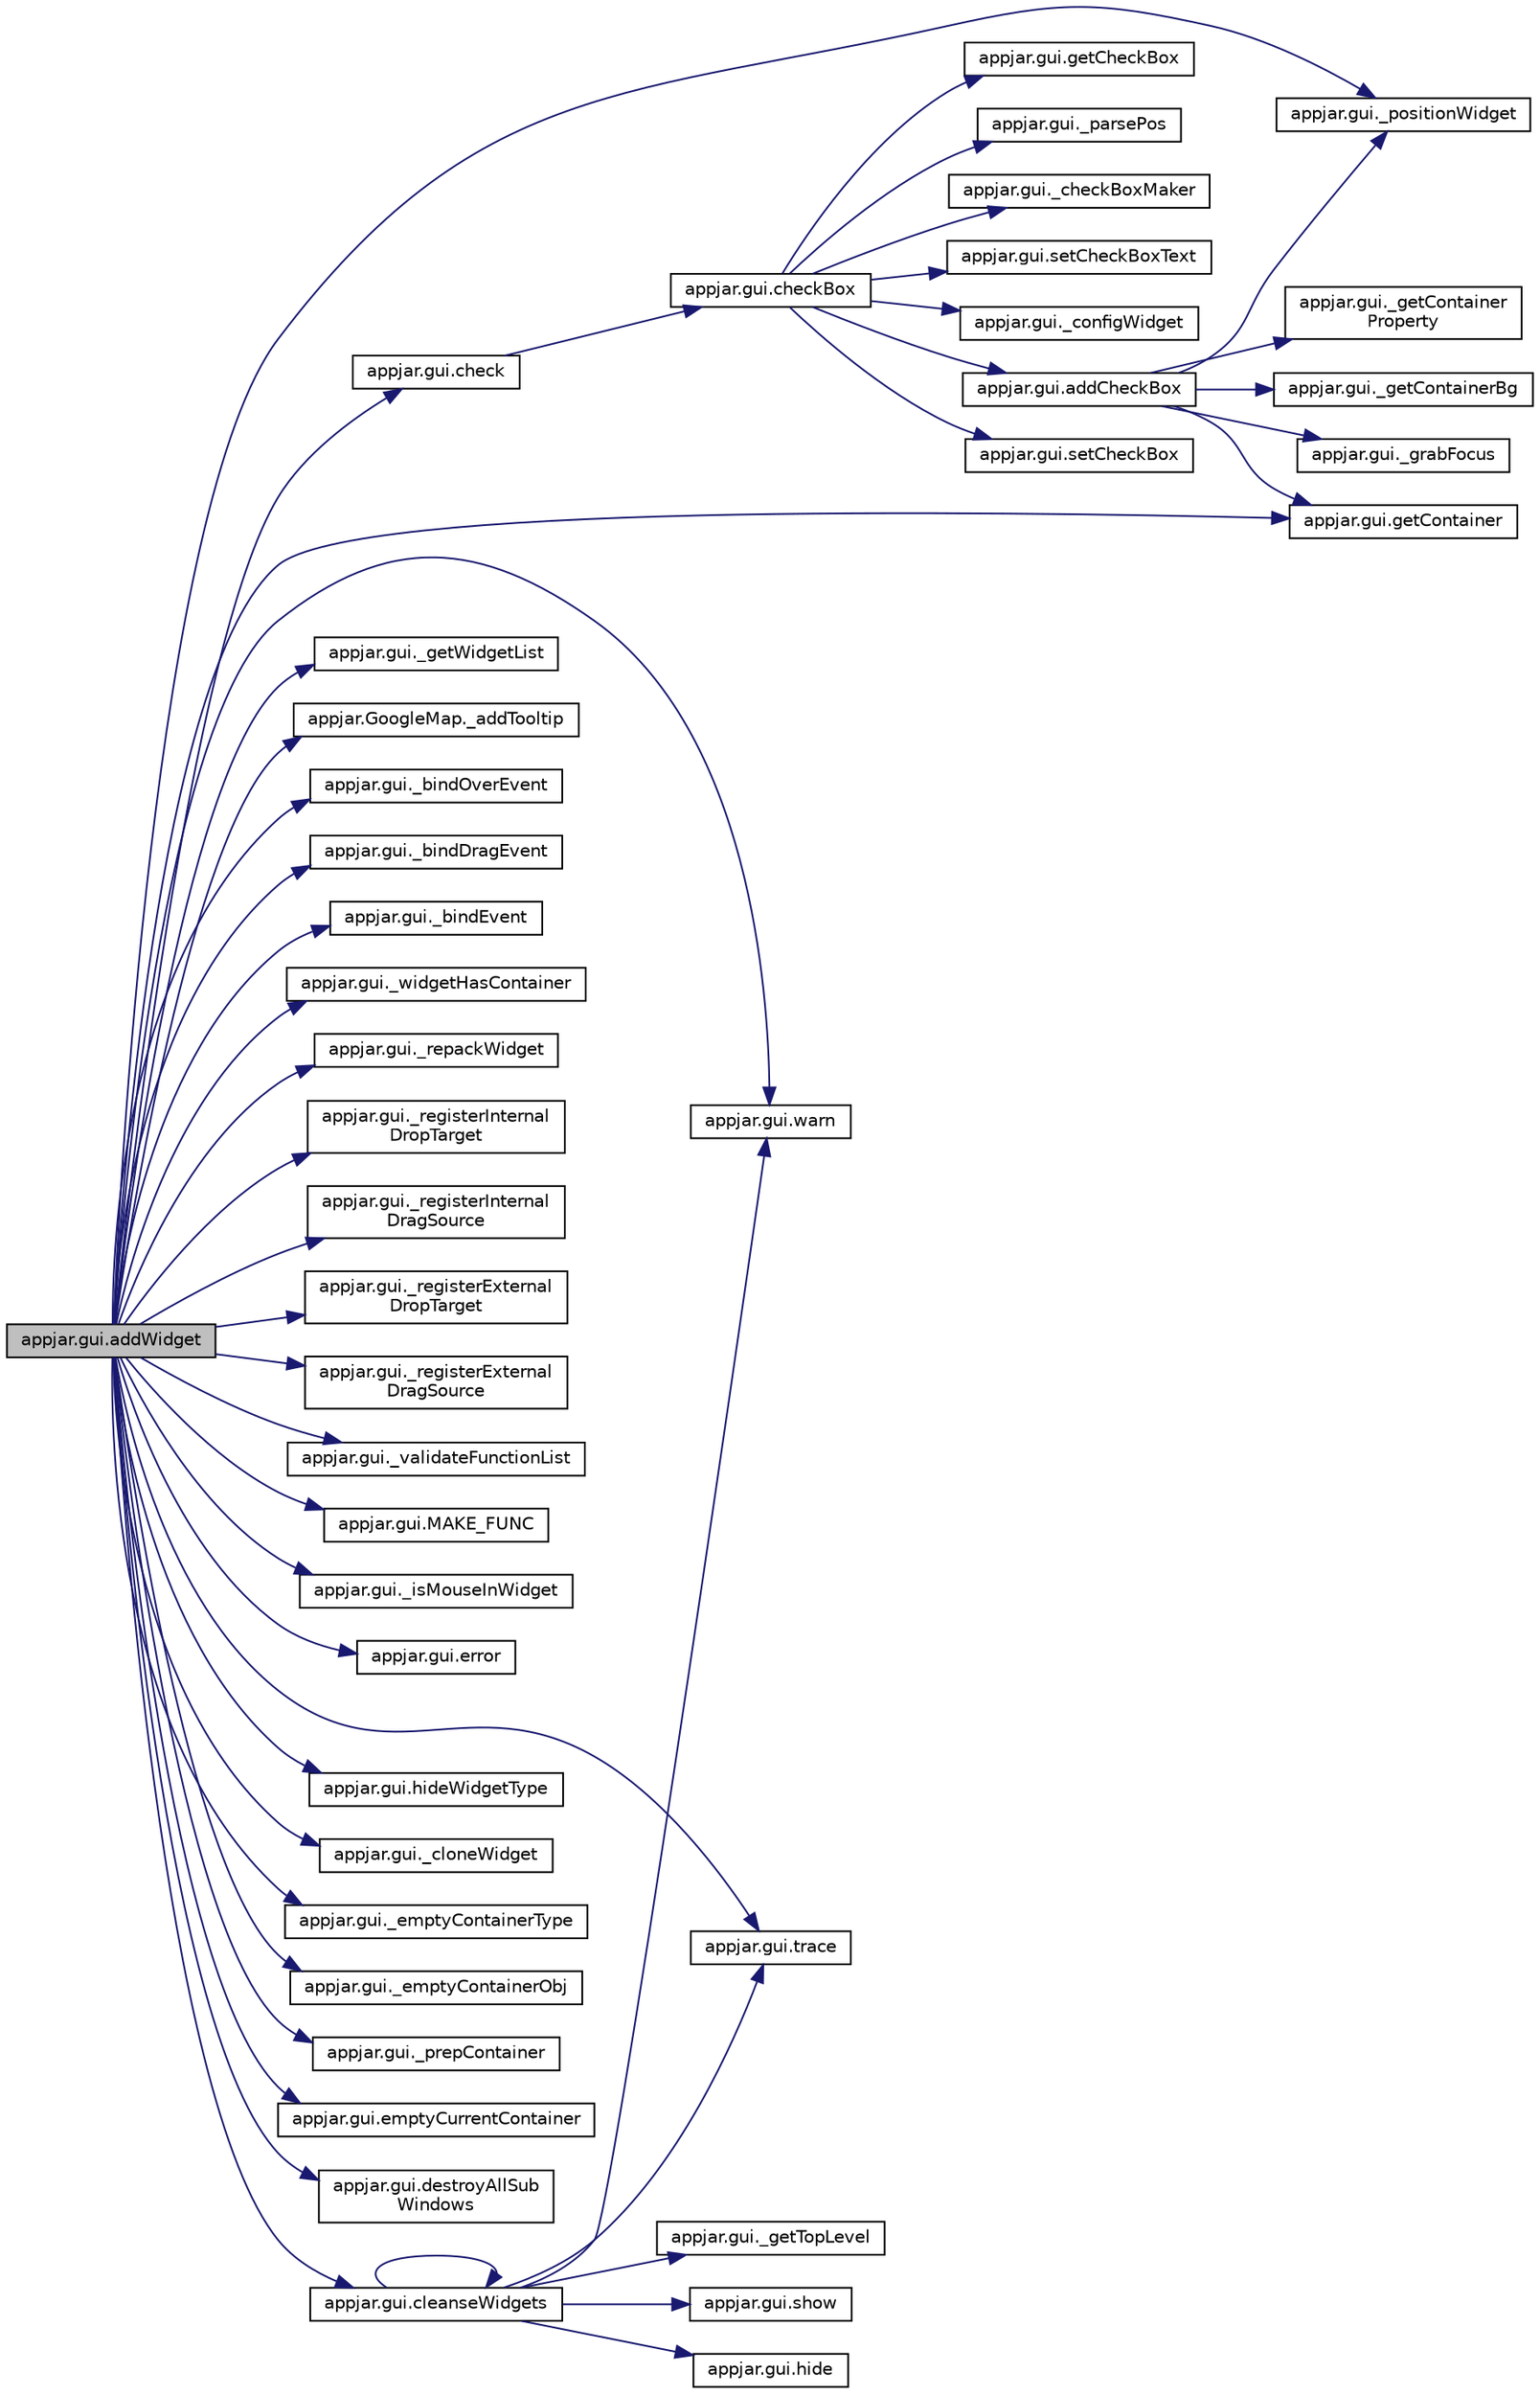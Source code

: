 digraph "appjar.gui.addWidget"
{
  edge [fontname="Helvetica",fontsize="10",labelfontname="Helvetica",labelfontsize="10"];
  node [fontname="Helvetica",fontsize="10",shape=record];
  rankdir="LR";
  Node778 [label="appjar.gui.addWidget",height=0.2,width=0.4,color="black", fillcolor="grey75", style="filled", fontcolor="black"];
  Node778 -> Node779 [color="midnightblue",fontsize="10",style="solid",fontname="Helvetica"];
  Node779 [label="appjar.gui._positionWidget",height=0.2,width=0.4,color="black", fillcolor="white", style="filled",URL="$classappjar_1_1gui.html#a073b1298767aeb92dd77b77cb6000e8c"];
  Node778 -> Node780 [color="midnightblue",fontsize="10",style="solid",fontname="Helvetica"];
  Node780 [label="appjar.gui.check",height=0.2,width=0.4,color="black", fillcolor="white", style="filled",URL="$classappjar_1_1gui.html#a19ebba5d0f738981a6d3210a88d20dbc"];
  Node780 -> Node781 [color="midnightblue",fontsize="10",style="solid",fontname="Helvetica"];
  Node781 [label="appjar.gui.checkBox",height=0.2,width=0.4,color="black", fillcolor="white", style="filled",URL="$classappjar_1_1gui.html#a88b585699e7e9d95175900d31961112d"];
  Node781 -> Node782 [color="midnightblue",fontsize="10",style="solid",fontname="Helvetica"];
  Node782 [label="appjar.gui.setCheckBox",height=0.2,width=0.4,color="black", fillcolor="white", style="filled",URL="$classappjar_1_1gui.html#a4af955974473127c2bec7749b1c123c3"];
  Node781 -> Node783 [color="midnightblue",fontsize="10",style="solid",fontname="Helvetica"];
  Node783 [label="appjar.gui.getCheckBox",height=0.2,width=0.4,color="black", fillcolor="white", style="filled",URL="$classappjar_1_1gui.html#a1c08bb4ed7a20a9a540ac7ce370eb236"];
  Node781 -> Node784 [color="midnightblue",fontsize="10",style="solid",fontname="Helvetica"];
  Node784 [label="appjar.gui._parsePos",height=0.2,width=0.4,color="black", fillcolor="white", style="filled",URL="$classappjar_1_1gui.html#a8174359ccd50269f6c9f63f00cbb9d7e",tooltip="FUNCTIONS for labels. "];
  Node781 -> Node785 [color="midnightblue",fontsize="10",style="solid",fontname="Helvetica"];
  Node785 [label="appjar.gui._checkBoxMaker",height=0.2,width=0.4,color="black", fillcolor="white", style="filled",URL="$classappjar_1_1gui.html#a45ff6b2e049f7dbda427857cbc1778f5"];
  Node781 -> Node786 [color="midnightblue",fontsize="10",style="solid",fontname="Helvetica"];
  Node786 [label="appjar.gui.setCheckBoxText",height=0.2,width=0.4,color="black", fillcolor="white", style="filled",URL="$classappjar_1_1gui.html#a0a94a7366ee08f746bfc0ee79fa28414"];
  Node781 -> Node787 [color="midnightblue",fontsize="10",style="solid",fontname="Helvetica"];
  Node787 [label="appjar.gui._configWidget",height=0.2,width=0.4,color="black", fillcolor="white", style="filled",URL="$classappjar_1_1gui.html#ac54e9af2a9e7a18f87f0ffafbd156353"];
  Node781 -> Node788 [color="midnightblue",fontsize="10",style="solid",fontname="Helvetica"];
  Node788 [label="appjar.gui.addCheckBox",height=0.2,width=0.4,color="black", fillcolor="white", style="filled",URL="$classappjar_1_1gui.html#a65dadc504c218227cf826fccaa795b89"];
  Node788 -> Node789 [color="midnightblue",fontsize="10",style="solid",fontname="Helvetica"];
  Node789 [label="appjar.gui.getContainer",height=0.2,width=0.4,color="black", fillcolor="white", style="filled",URL="$classappjar_1_1gui.html#a2e8ea27bae5f6758257be218c8279b56"];
  Node788 -> Node790 [color="midnightblue",fontsize="10",style="solid",fontname="Helvetica"];
  Node790 [label="appjar.gui._getContainer\lProperty",height=0.2,width=0.4,color="black", fillcolor="white", style="filled",URL="$classappjar_1_1gui.html#aa5d65e2282cfbe0a4b963b369e7d4e51"];
  Node788 -> Node791 [color="midnightblue",fontsize="10",style="solid",fontname="Helvetica"];
  Node791 [label="appjar.gui._getContainerBg",height=0.2,width=0.4,color="black", fillcolor="white", style="filled",URL="$classappjar_1_1gui.html#a120b8d0d6e0b536ac8735df1ffefd37a"];
  Node788 -> Node792 [color="midnightblue",fontsize="10",style="solid",fontname="Helvetica"];
  Node792 [label="appjar.gui._grabFocus",height=0.2,width=0.4,color="black", fillcolor="white", style="filled",URL="$classappjar_1_1gui.html#a955fd18aaabc99392cfdbf7809a862de"];
  Node788 -> Node779 [color="midnightblue",fontsize="10",style="solid",fontname="Helvetica"];
  Node778 -> Node793 [color="midnightblue",fontsize="10",style="solid",fontname="Helvetica"];
  Node793 [label="appjar.gui.warn",height=0.2,width=0.4,color="black", fillcolor="white", style="filled",URL="$classappjar_1_1gui.html#a3ab0139430263b1913b4078cf34e7098"];
  Node778 -> Node794 [color="midnightblue",fontsize="10",style="solid",fontname="Helvetica"];
  Node794 [label="appjar.gui._getWidgetList",height=0.2,width=0.4,color="black", fillcolor="white", style="filled",URL="$classappjar_1_1gui.html#aee184adf00e8d7a1b14bd2f2011a8a4f"];
  Node778 -> Node795 [color="midnightblue",fontsize="10",style="solid",fontname="Helvetica"];
  Node795 [label="appjar.GoogleMap._addTooltip",height=0.2,width=0.4,color="black", fillcolor="white", style="filled",URL="$classappjar_1_1_google_map.html#a8fe893a3033954f3608e5c225da14cc5"];
  Node778 -> Node796 [color="midnightblue",fontsize="10",style="solid",fontname="Helvetica"];
  Node796 [label="appjar.gui._bindOverEvent",height=0.2,width=0.4,color="black", fillcolor="white", style="filled",URL="$classappjar_1_1gui.html#a89071e729b39d173e56f85f1b2aa2f83"];
  Node778 -> Node797 [color="midnightblue",fontsize="10",style="solid",fontname="Helvetica"];
  Node797 [label="appjar.gui._bindDragEvent",height=0.2,width=0.4,color="black", fillcolor="white", style="filled",URL="$classappjar_1_1gui.html#a7dea5516c693364044b0d5d20e5f8afb"];
  Node778 -> Node798 [color="midnightblue",fontsize="10",style="solid",fontname="Helvetica"];
  Node798 [label="appjar.gui._bindEvent",height=0.2,width=0.4,color="black", fillcolor="white", style="filled",URL="$classappjar_1_1gui.html#aa1264f668b62b3b5021c0d9dc3382f77"];
  Node778 -> Node799 [color="midnightblue",fontsize="10",style="solid",fontname="Helvetica"];
  Node799 [label="appjar.gui._widgetHasContainer",height=0.2,width=0.4,color="black", fillcolor="white", style="filled",URL="$classappjar_1_1gui.html#aa0f617a3dc2601c0d4d69f72c3b6c2bd",tooltip=" FUNCTION to hide/show/remove widgets. "];
  Node778 -> Node800 [color="midnightblue",fontsize="10",style="solid",fontname="Helvetica"];
  Node800 [label="appjar.gui._repackWidget",height=0.2,width=0.4,color="black", fillcolor="white", style="filled",URL="$classappjar_1_1gui.html#a2f1d9076710e8440b4b02da13468d4c9"];
  Node778 -> Node801 [color="midnightblue",fontsize="10",style="solid",fontname="Helvetica"];
  Node801 [label="appjar.gui._registerInternal\lDropTarget",height=0.2,width=0.4,color="black", fillcolor="white", style="filled",URL="$classappjar_1_1gui.html#ab5796d075ff3e5bb2d96026b3aeabf30"];
  Node778 -> Node802 [color="midnightblue",fontsize="10",style="solid",fontname="Helvetica"];
  Node802 [label="appjar.gui._registerInternal\lDragSource",height=0.2,width=0.4,color="black", fillcolor="white", style="filled",URL="$classappjar_1_1gui.html#ab910e4da39a39c071f57428442dd8379"];
  Node778 -> Node803 [color="midnightblue",fontsize="10",style="solid",fontname="Helvetica"];
  Node803 [label="appjar.gui._registerExternal\lDropTarget",height=0.2,width=0.4,color="black", fillcolor="white", style="filled",URL="$classappjar_1_1gui.html#a607ac4144b6f4ab3cec6b86a6c259989"];
  Node778 -> Node804 [color="midnightblue",fontsize="10",style="solid",fontname="Helvetica"];
  Node804 [label="appjar.gui._registerExternal\lDragSource",height=0.2,width=0.4,color="black", fillcolor="white", style="filled",URL="$classappjar_1_1gui.html#a4e9774c4bf33b43b0c7b8f61af184b60",tooltip="FUNCTIONS FOR UNIVERSAL DND. "];
  Node778 -> Node805 [color="midnightblue",fontsize="10",style="solid",fontname="Helvetica"];
  Node805 [label="appjar.gui._validateFunctionList",height=0.2,width=0.4,color="black", fillcolor="white", style="filled",URL="$classappjar_1_1gui.html#af82236728735ea591e89d25f447127e8"];
  Node778 -> Node806 [color="midnightblue",fontsize="10",style="solid",fontname="Helvetica"];
  Node806 [label="appjar.gui.MAKE_FUNC",height=0.2,width=0.4,color="black", fillcolor="white", style="filled",URL="$classappjar_1_1gui.html#a42aaf376a6c07c842b1b498948a9691a",tooltip="FUNCTION for managing commands. "];
  Node778 -> Node807 [color="midnightblue",fontsize="10",style="solid",fontname="Helvetica"];
  Node807 [label="appjar.gui._isMouseInWidget",height=0.2,width=0.4,color="black", fillcolor="white", style="filled",URL="$classappjar_1_1gui.html#aab6333ad5cf342a5875ea5a348eda742"];
  Node778 -> Node808 [color="midnightblue",fontsize="10",style="solid",fontname="Helvetica"];
  Node808 [label="appjar.gui.error",height=0.2,width=0.4,color="black", fillcolor="white", style="filled",URL="$classappjar_1_1gui.html#ac310868eecf500d1570400b396793b87"];
  Node778 -> Node809 [color="midnightblue",fontsize="10",style="solid",fontname="Helvetica"];
  Node809 [label="appjar.gui.trace",height=0.2,width=0.4,color="black", fillcolor="white", style="filled",URL="$classappjar_1_1gui.html#ad70fee01cb2dbb2f5daef089c7e33884"];
  Node778 -> Node810 [color="midnightblue",fontsize="10",style="solid",fontname="Helvetica"];
  Node810 [label="appjar.gui.hideWidgetType",height=0.2,width=0.4,color="black", fillcolor="white", style="filled",URL="$classappjar_1_1gui.html#a4eb87dddd4a0cdf27efb181e3c3a5d56"];
  Node778 -> Node789 [color="midnightblue",fontsize="10",style="solid",fontname="Helvetica"];
  Node778 -> Node811 [color="midnightblue",fontsize="10",style="solid",fontname="Helvetica"];
  Node811 [label="appjar.gui._cloneWidget",height=0.2,width=0.4,color="black", fillcolor="white", style="filled",URL="$classappjar_1_1gui.html#a32e7ce2d35182311e9e9533faa1b7a02"];
  Node778 -> Node812 [color="midnightblue",fontsize="10",style="solid",fontname="Helvetica"];
  Node812 [label="appjar.gui._emptyContainerType",height=0.2,width=0.4,color="black", fillcolor="white", style="filled",URL="$classappjar_1_1gui.html#a58d0b573d46eb36c5990294178fc2e79"];
  Node778 -> Node813 [color="midnightblue",fontsize="10",style="solid",fontname="Helvetica"];
  Node813 [label="appjar.gui._emptyContainerObj",height=0.2,width=0.4,color="black", fillcolor="white", style="filled",URL="$classappjar_1_1gui.html#aa006a0041f32e170158beb51444ee008"];
  Node778 -> Node814 [color="midnightblue",fontsize="10",style="solid",fontname="Helvetica"];
  Node814 [label="appjar.gui._prepContainer",height=0.2,width=0.4,color="black", fillcolor="white", style="filled",URL="$classappjar_1_1gui.html#a06cd6a930f8ca07cefcba4447ac2aecc",tooltip="FUNCTION to manage containers. "];
  Node778 -> Node815 [color="midnightblue",fontsize="10",style="solid",fontname="Helvetica"];
  Node815 [label="appjar.gui.emptyCurrentContainer",height=0.2,width=0.4,color="black", fillcolor="white", style="filled",URL="$classappjar_1_1gui.html#aced6d521f5ffb482e862107d0f36563f"];
  Node778 -> Node816 [color="midnightblue",fontsize="10",style="solid",fontname="Helvetica"];
  Node816 [label="appjar.gui.destroyAllSub\lWindows",height=0.2,width=0.4,color="black", fillcolor="white", style="filled",URL="$classappjar_1_1gui.html#ad37d65e95c035d4a1af5e2f8aaf12fbe"];
  Node778 -> Node817 [color="midnightblue",fontsize="10",style="solid",fontname="Helvetica"];
  Node817 [label="appjar.gui.cleanseWidgets",height=0.2,width=0.4,color="black", fillcolor="white", style="filled",URL="$classappjar_1_1gui.html#a3b5fc1306d54bd6c56674e9dad1c2319",tooltip="END containers. "];
  Node817 -> Node817 [color="midnightblue",fontsize="10",style="solid",fontname="Helvetica"];
  Node817 -> Node793 [color="midnightblue",fontsize="10",style="solid",fontname="Helvetica"];
  Node817 -> Node809 [color="midnightblue",fontsize="10",style="solid",fontname="Helvetica"];
  Node817 -> Node818 [color="midnightblue",fontsize="10",style="solid",fontname="Helvetica"];
  Node818 [label="appjar.gui._getTopLevel",height=0.2,width=0.4,color="black", fillcolor="white", style="filled",URL="$classappjar_1_1gui.html#a175eb1f92e48591eb8767f244ebcdd20"];
  Node817 -> Node819 [color="midnightblue",fontsize="10",style="solid",fontname="Helvetica"];
  Node819 [label="appjar.gui.show",height=0.2,width=0.4,color="black", fillcolor="white", style="filled",URL="$classappjar_1_1gui.html#a3615e53cb1078004610340f5e358a090"];
  Node817 -> Node820 [color="midnightblue",fontsize="10",style="solid",fontname="Helvetica"];
  Node820 [label="appjar.gui.hide",height=0.2,width=0.4,color="black", fillcolor="white", style="filled",URL="$classappjar_1_1gui.html#a91e23478632d9a13e59a5f84e8c0ced3"];
}
